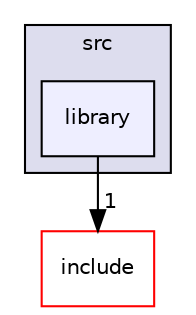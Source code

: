 digraph "src/library" {
  compound=true
  node [ fontsize="10", fontname="Helvetica"];
  edge [ labelfontsize="10", labelfontname="Helvetica"];
  subgraph clusterdir_68267d1309a1af8e8297ef4c3efbcdba {
    graph [ bgcolor="#ddddee", pencolor="black", label="src" fontname="Helvetica", fontsize="10", URL="dir_68267d1309a1af8e8297ef4c3efbcdba.html"]
  dir_0aacf3aed1a5c7085b23ed9486273ee2 [shape=box, label="library", style="filled", fillcolor="#eeeeff", pencolor="black", URL="dir_0aacf3aed1a5c7085b23ed9486273ee2.html"];
  }
  dir_d44c64559bbebec7f509842c48db8b23 [shape=box label="include" fillcolor="white" style="filled" color="red" URL="dir_d44c64559bbebec7f509842c48db8b23.html"];
  dir_0aacf3aed1a5c7085b23ed9486273ee2->dir_d44c64559bbebec7f509842c48db8b23 [headlabel="1", labeldistance=1.5 headhref="dir_000003_000000.html"];
}
